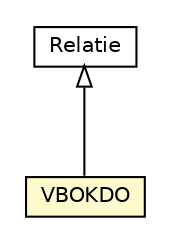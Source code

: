 #!/usr/local/bin/dot
#
# Class diagram 
# Generated by UMLGraph version R5_6-24-gf6e263 (http://www.umlgraph.org/)
#

digraph G {
	edge [fontname="Helvetica",fontsize=10,labelfontname="Helvetica",labelfontsize=10];
	node [fontname="Helvetica",fontsize=10,shape=plaintext];
	nodesep=0.25;
	ranksep=0.5;
	// nl.egem.stuf.sector.bg._0204.VBOVraag.VBOKDO
	c232296 [label=<<table title="nl.egem.stuf.sector.bg._0204.VBOVraag.VBOKDO" border="0" cellborder="1" cellspacing="0" cellpadding="2" port="p" bgcolor="lemonChiffon" href="./VBOVraag.VBOKDO.html">
		<tr><td><table border="0" cellspacing="0" cellpadding="1">
<tr><td align="center" balign="center"> VBOKDO </td></tr>
		</table></td></tr>
		</table>>, URL="./VBOVraag.VBOKDO.html", fontname="Helvetica", fontcolor="black", fontsize=10.0];
	// nl.egem.stuf.sector.bg._0204.Relatie
	c232586 [label=<<table title="nl.egem.stuf.sector.bg._0204.Relatie" border="0" cellborder="1" cellspacing="0" cellpadding="2" port="p" href="./Relatie.html">
		<tr><td><table border="0" cellspacing="0" cellpadding="1">
<tr><td align="center" balign="center"> Relatie </td></tr>
		</table></td></tr>
		</table>>, URL="./Relatie.html", fontname="Helvetica", fontcolor="black", fontsize=10.0];
	//nl.egem.stuf.sector.bg._0204.VBOVraag.VBOKDO extends nl.egem.stuf.sector.bg._0204.Relatie
	c232586:p -> c232296:p [dir=back,arrowtail=empty];
}

